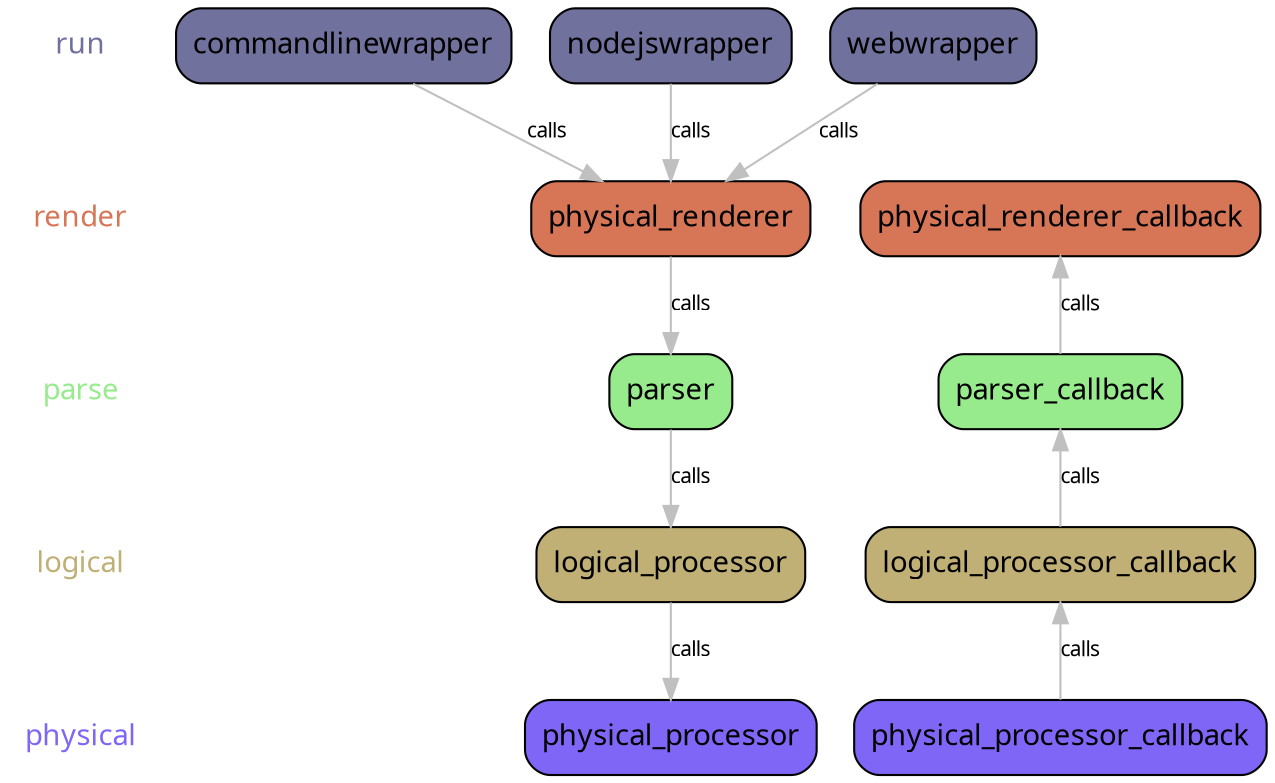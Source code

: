 digraph G{
        node[shape=box style="rounded,filled" fontname=Sans fillcolor="#ccccff"]  //i'm terrible partial to to perrywinkle blue ;)
        //compound=true
        //rankdir=LR
        //outputMode=nodesfirst
        
        //node[colorscheme=spectral5]
        {
          node [shape=plaintext]
          edge [style=invis]
        
        run -> render -> parse -> logical -> physical
        }
        
        {
          node[fillcolor="#3d3e79bb"]
          // layer name's color needs to be overridden here else the top level color will inherit.
          rank=same;run[color=none fontcolor="#3d3e79bb" fillcolor=none];commandlinewrapper;nodejswrapper;webwrapper
        };
        
        {
          node[fillcolor="#c8431bbb"]
          // layer name's color needs to be overridden here else the top level color will inherit.
          rank=same;render[color=none fontcolor="#c8431bbb" fillcolor=none];physical_renderer;physical_renderer_callback
        };
        
        {
          node[fillcolor="#72e464bb"]
          // layer name's color needs to be overridden here else the top level color will inherit.
          rank=same;parse[color=none fontcolor="#72e464bb" fillcolor=none];parser;parser_callback
        };
        
        {
          node[fillcolor="#a99444bb"]
          // layer name's color needs to be overridden here else the top level color will inherit.
          rank=same;logical[color=none fontcolor="#a99444bb" fillcolor=none];logical_processor;logical_processor_callback
        };
        
        {
          node[fillcolor="#522ff3bb"]
          // layer name's color needs to be overridden here else the top level color will inherit.
          rank=same;physical[color=none fontcolor="#522ff3bb" fillcolor=none];physical_processor;physical_processor_callback
        };
        
    commandlinewrapper -> physical_renderer [label="calls",color=gray, fontname=Sans fontsize="10"]
      
    nodejswrapper -> physical_renderer [label="calls",color=gray, fontname=Sans fontsize="10"]
      
    webwrapper -> physical_renderer [label="calls",color=gray, fontname=Sans fontsize="10"]
      
    physical_renderer -> parser [label="calls",color=gray, fontname=Sans fontsize="10"]
      
    parser -> logical_processor [label="calls",color=gray, fontname=Sans fontsize="10"]
      
    logical_processor -> physical_processor [label="calls",color=gray, fontname=Sans fontsize="10"]
      
    parser_callback -> physical_renderer_callback [label="calls",color=gray, fontname=Sans fontsize="10"]
      
    logical_processor_callback -> parser_callback [label="calls",color=gray, fontname=Sans fontsize="10"]
      
    physical_processor_callback -> logical_processor_callback [label="calls",color=gray, fontname=Sans fontsize="10"]
      
}
